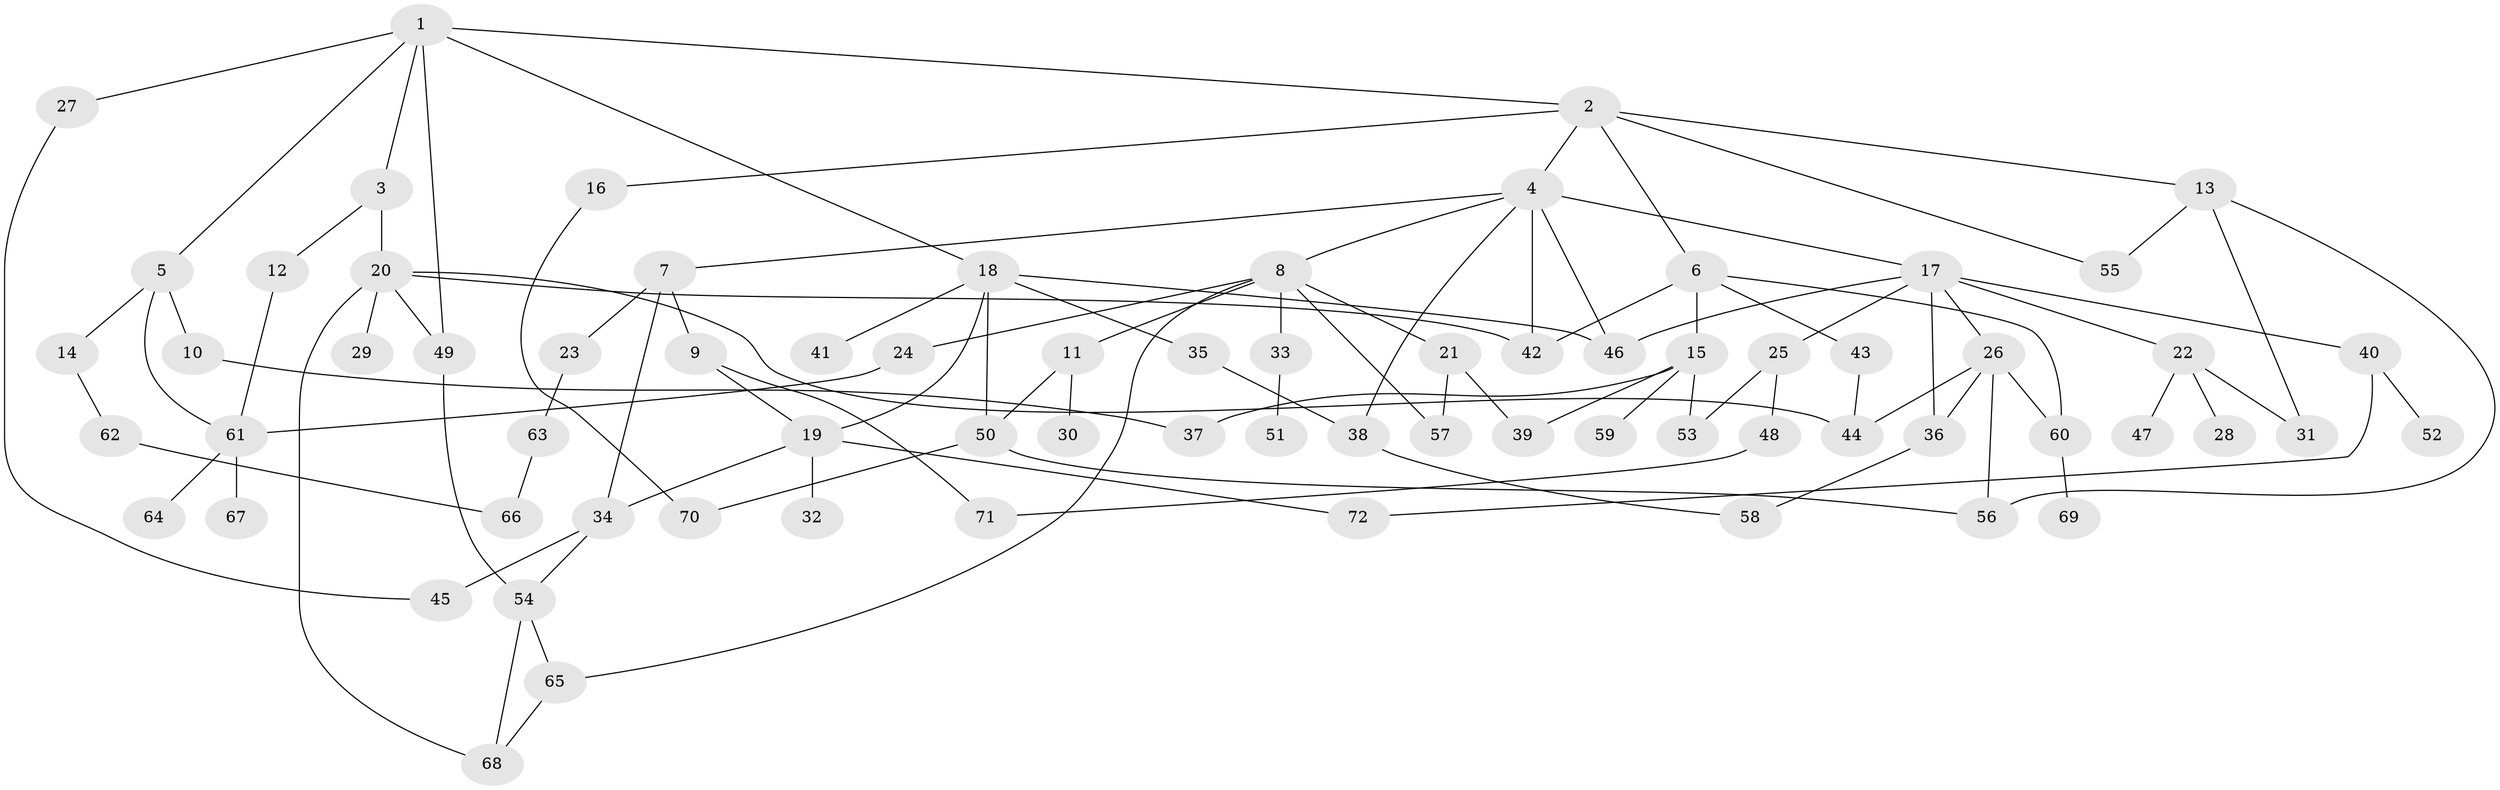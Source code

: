 // Generated by graph-tools (version 1.1) at 2025/49/03/09/25 03:49:23]
// undirected, 72 vertices, 104 edges
graph export_dot {
graph [start="1"]
  node [color=gray90,style=filled];
  1;
  2;
  3;
  4;
  5;
  6;
  7;
  8;
  9;
  10;
  11;
  12;
  13;
  14;
  15;
  16;
  17;
  18;
  19;
  20;
  21;
  22;
  23;
  24;
  25;
  26;
  27;
  28;
  29;
  30;
  31;
  32;
  33;
  34;
  35;
  36;
  37;
  38;
  39;
  40;
  41;
  42;
  43;
  44;
  45;
  46;
  47;
  48;
  49;
  50;
  51;
  52;
  53;
  54;
  55;
  56;
  57;
  58;
  59;
  60;
  61;
  62;
  63;
  64;
  65;
  66;
  67;
  68;
  69;
  70;
  71;
  72;
  1 -- 2;
  1 -- 3;
  1 -- 5;
  1 -- 18;
  1 -- 27;
  1 -- 49;
  2 -- 4;
  2 -- 6;
  2 -- 13;
  2 -- 16;
  2 -- 55;
  3 -- 12;
  3 -- 20;
  4 -- 7;
  4 -- 8;
  4 -- 17;
  4 -- 38;
  4 -- 46;
  4 -- 42;
  5 -- 10;
  5 -- 14;
  5 -- 61;
  6 -- 15;
  6 -- 42;
  6 -- 43;
  6 -- 60;
  7 -- 9;
  7 -- 23;
  7 -- 34;
  8 -- 11;
  8 -- 21;
  8 -- 24;
  8 -- 33;
  8 -- 57;
  8 -- 65;
  9 -- 19;
  9 -- 71;
  10 -- 37;
  11 -- 30;
  11 -- 50;
  12 -- 61;
  13 -- 31;
  13 -- 55;
  13 -- 56;
  14 -- 62;
  15 -- 37;
  15 -- 53;
  15 -- 59;
  15 -- 39;
  16 -- 70;
  17 -- 22;
  17 -- 25;
  17 -- 26;
  17 -- 36;
  17 -- 40;
  17 -- 46;
  18 -- 19;
  18 -- 35;
  18 -- 41;
  18 -- 46;
  18 -- 50;
  19 -- 32;
  19 -- 72;
  19 -- 34;
  20 -- 29;
  20 -- 44;
  20 -- 68;
  20 -- 42;
  20 -- 49;
  21 -- 39;
  21 -- 57;
  22 -- 28;
  22 -- 47;
  22 -- 31;
  23 -- 63;
  24 -- 61;
  25 -- 48;
  25 -- 53;
  26 -- 56;
  26 -- 36;
  26 -- 44;
  26 -- 60;
  27 -- 45;
  33 -- 51;
  34 -- 54;
  34 -- 45;
  35 -- 38;
  36 -- 58;
  38 -- 58;
  40 -- 52;
  40 -- 72;
  43 -- 44;
  48 -- 71;
  49 -- 54;
  50 -- 56;
  50 -- 70;
  54 -- 68;
  54 -- 65;
  60 -- 69;
  61 -- 64;
  61 -- 67;
  62 -- 66;
  63 -- 66;
  65 -- 68;
}
